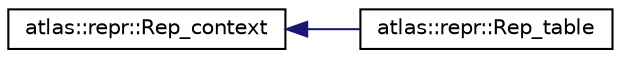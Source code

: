 digraph "Graphical Class Hierarchy"
{
  edge [fontname="Helvetica",fontsize="10",labelfontname="Helvetica",labelfontsize="10"];
  node [fontname="Helvetica",fontsize="10",shape=record];
  rankdir="LR";
  Node1 [label="atlas::repr::Rep_context",height=0.2,width=0.4,color="black", fillcolor="white", style="filled",URL="$classatlas_1_1repr_1_1Rep__context.html"];
  Node1 -> Node2 [dir="back",color="midnightblue",fontsize="10",style="solid",fontname="Helvetica"];
  Node2 [label="atlas::repr::Rep_table",height=0.2,width=0.4,color="black", fillcolor="white", style="filled",URL="$classatlas_1_1repr_1_1Rep__table.html"];
}
